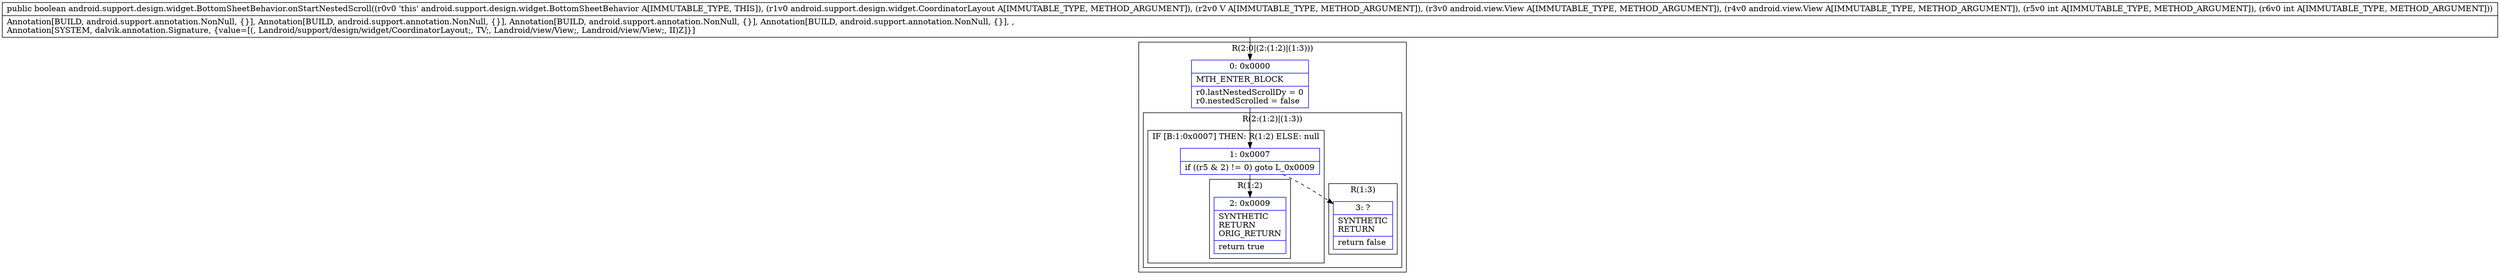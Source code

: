 digraph "CFG forandroid.support.design.widget.BottomSheetBehavior.onStartNestedScroll(Landroid\/support\/design\/widget\/CoordinatorLayout;Landroid\/view\/View;Landroid\/view\/View;Landroid\/view\/View;II)Z" {
subgraph cluster_Region_2063493105 {
label = "R(2:0|(2:(1:2)|(1:3)))";
node [shape=record,color=blue];
Node_0 [shape=record,label="{0\:\ 0x0000|MTH_ENTER_BLOCK\l|r0.lastNestedScrollDy = 0\lr0.nestedScrolled = false\l}"];
subgraph cluster_Region_982291050 {
label = "R(2:(1:2)|(1:3))";
node [shape=record,color=blue];
subgraph cluster_IfRegion_856390823 {
label = "IF [B:1:0x0007] THEN: R(1:2) ELSE: null";
node [shape=record,color=blue];
Node_1 [shape=record,label="{1\:\ 0x0007|if ((r5 & 2) != 0) goto L_0x0009\l}"];
subgraph cluster_Region_2043847398 {
label = "R(1:2)";
node [shape=record,color=blue];
Node_2 [shape=record,label="{2\:\ 0x0009|SYNTHETIC\lRETURN\lORIG_RETURN\l|return true\l}"];
}
}
subgraph cluster_Region_1889178562 {
label = "R(1:3)";
node [shape=record,color=blue];
Node_3 [shape=record,label="{3\:\ ?|SYNTHETIC\lRETURN\l|return false\l}"];
}
}
}
MethodNode[shape=record,label="{public boolean android.support.design.widget.BottomSheetBehavior.onStartNestedScroll((r0v0 'this' android.support.design.widget.BottomSheetBehavior A[IMMUTABLE_TYPE, THIS]), (r1v0 android.support.design.widget.CoordinatorLayout A[IMMUTABLE_TYPE, METHOD_ARGUMENT]), (r2v0 V A[IMMUTABLE_TYPE, METHOD_ARGUMENT]), (r3v0 android.view.View A[IMMUTABLE_TYPE, METHOD_ARGUMENT]), (r4v0 android.view.View A[IMMUTABLE_TYPE, METHOD_ARGUMENT]), (r5v0 int A[IMMUTABLE_TYPE, METHOD_ARGUMENT]), (r6v0 int A[IMMUTABLE_TYPE, METHOD_ARGUMENT]))  | Annotation[BUILD, android.support.annotation.NonNull, \{\}], Annotation[BUILD, android.support.annotation.NonNull, \{\}], Annotation[BUILD, android.support.annotation.NonNull, \{\}], Annotation[BUILD, android.support.annotation.NonNull, \{\}], , \lAnnotation[SYSTEM, dalvik.annotation.Signature, \{value=[(, Landroid\/support\/design\/widget\/CoordinatorLayout;, TV;, Landroid\/view\/View;, Landroid\/view\/View;, II)Z]\}]\l}"];
MethodNode -> Node_0;
Node_0 -> Node_1;
Node_1 -> Node_2;
Node_1 -> Node_3[style=dashed];
}

